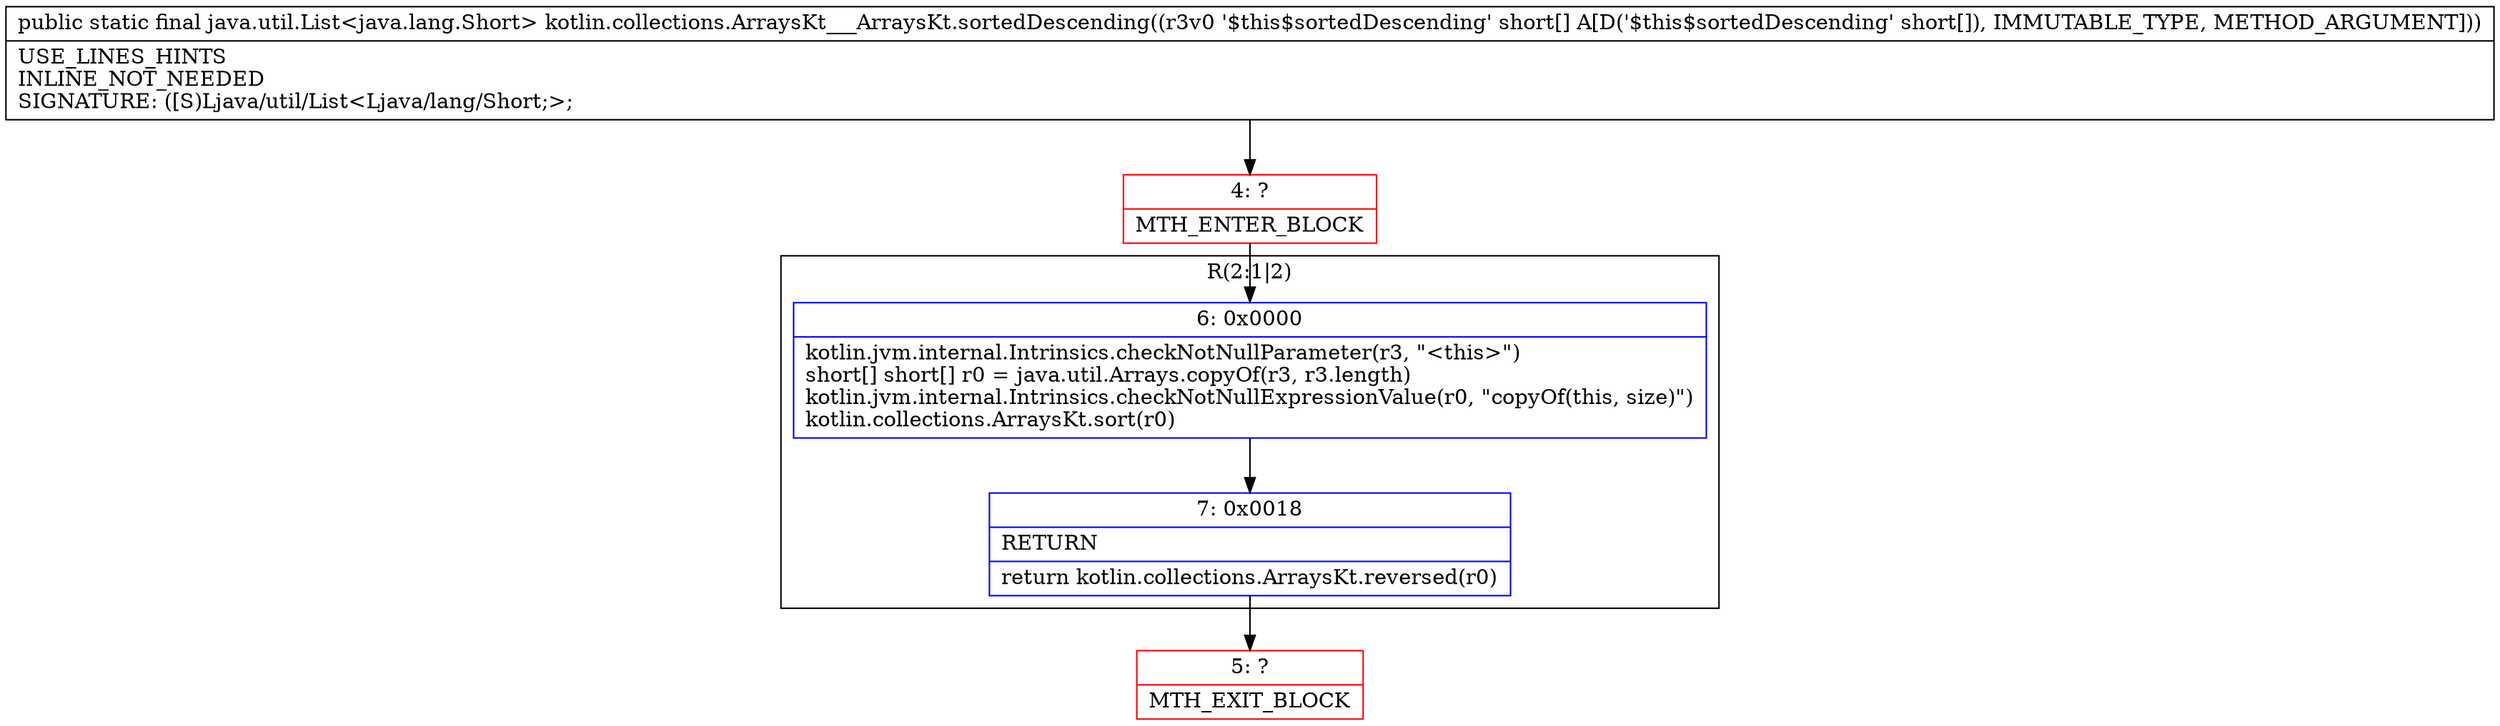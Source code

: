 digraph "CFG forkotlin.collections.ArraysKt___ArraysKt.sortedDescending([S)Ljava\/util\/List;" {
subgraph cluster_Region_464536749 {
label = "R(2:1|2)";
node [shape=record,color=blue];
Node_6 [shape=record,label="{6\:\ 0x0000|kotlin.jvm.internal.Intrinsics.checkNotNullParameter(r3, \"\<this\>\")\lshort[] short[] r0 = java.util.Arrays.copyOf(r3, r3.length)\lkotlin.jvm.internal.Intrinsics.checkNotNullExpressionValue(r0, \"copyOf(this, size)\")\lkotlin.collections.ArraysKt.sort(r0)\l}"];
Node_7 [shape=record,label="{7\:\ 0x0018|RETURN\l|return kotlin.collections.ArraysKt.reversed(r0)\l}"];
}
Node_4 [shape=record,color=red,label="{4\:\ ?|MTH_ENTER_BLOCK\l}"];
Node_5 [shape=record,color=red,label="{5\:\ ?|MTH_EXIT_BLOCK\l}"];
MethodNode[shape=record,label="{public static final java.util.List\<java.lang.Short\> kotlin.collections.ArraysKt___ArraysKt.sortedDescending((r3v0 '$this$sortedDescending' short[] A[D('$this$sortedDescending' short[]), IMMUTABLE_TYPE, METHOD_ARGUMENT]))  | USE_LINES_HINTS\lINLINE_NOT_NEEDED\lSIGNATURE: ([S)Ljava\/util\/List\<Ljava\/lang\/Short;\>;\l}"];
MethodNode -> Node_4;Node_6 -> Node_7;
Node_7 -> Node_5;
Node_4 -> Node_6;
}

